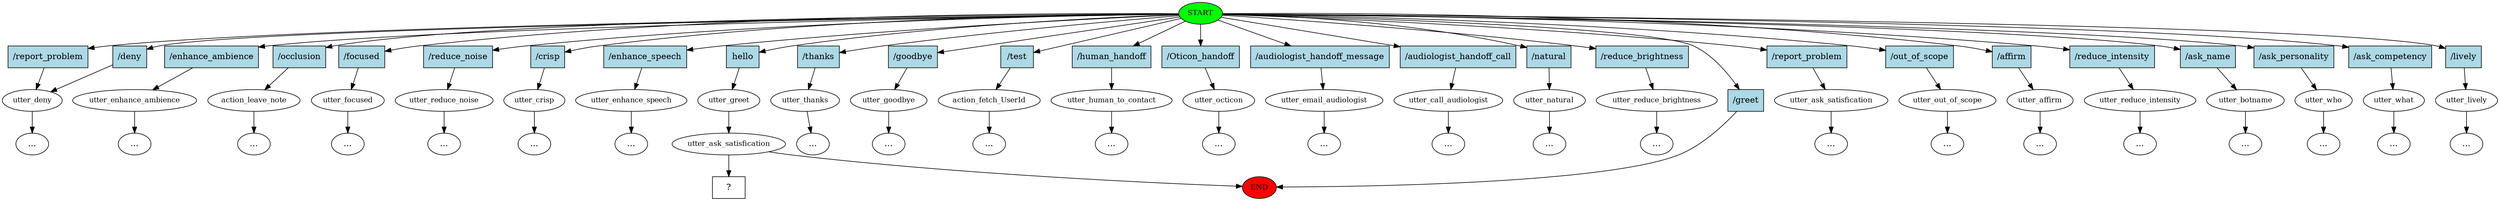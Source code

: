 digraph  {
0 [class="start active", fillcolor=green, fontsize=12, label=START, style=filled];
"-1" [class=end, fillcolor=red, fontsize=12, label=END, style=filled];
1 [class="", fontsize=12, label=utter_deny];
2 [class="", fontsize=12, label=utter_enhance_ambience];
3 [class="", fontsize=12, label=action_leave_note];
"-5" [class=ellipsis, label="..."];
4 [class="", fontsize=12, label=utter_focused];
"-7" [class=ellipsis, label="..."];
6 [class="", fontsize=12, label=utter_reduce_noise];
"-11" [class=ellipsis, label="..."];
10 [class="", fontsize=12, label=utter_crisp];
"-13" [class=ellipsis, label="..."];
12 [class="", fontsize=12, label=utter_enhance_speech];
"-17" [class=ellipsis, label="..."];
16 [class=active, fontsize=12, label=utter_greet];
17 [class=active, fontsize=12, label=utter_ask_satisfication];
18 [class="", fontsize=12, label=utter_thanks];
"-18" [class=ellipsis, label="..."];
20 [class="", fontsize=12, label=utter_goodbye];
"-20" [class=ellipsis, label="..."];
21 [class="", fontsize=12, label=action_fetch_UserId];
"-21" [class=ellipsis, label="..."];
23 [class="", fontsize=12, label=utter_human_to_contact];
"-23" [class=ellipsis, label="..."];
24 [class="", fontsize=12, label=utter_octicon];
"-24" [class=ellipsis, label="..."];
25 [class="", fontsize=12, label=utter_email_audiologist];
"-25" [class=ellipsis, label="..."];
26 [class="", fontsize=12, label=utter_call_audiologist];
"-26" [class=ellipsis, label="..."];
27 [class="", fontsize=12, label=utter_natural];
"-28" [class=ellipsis, label="..."];
29 [class="", fontsize=12, label=utter_reduce_brightness];
"-32" [class=ellipsis, label="..."];
33 [class="", fontsize=12, label=utter_ask_satisfication];
"-33" [class=ellipsis, label="..."];
34 [class="", fontsize=12, label=utter_out_of_scope];
"-34" [class=ellipsis, label="..."];
35 [class="", fontsize=12, label=utter_affirm];
"-35" [class=ellipsis, label="..."];
"-36" [class=ellipsis, label="..."];
37 [class="", fontsize=12, label=utter_reduce_intensity];
"-40" [class=ellipsis, label="..."];
41 [class="", fontsize=12, label=utter_botname];
"-41" [class=ellipsis, label="..."];
42 [class="", fontsize=12, label=utter_who];
"-42" [class=ellipsis, label="..."];
43 [class="", fontsize=12, label=utter_what];
"-43" [class=ellipsis, label="..."];
44 [class="", fontsize=12, label=utter_lively];
"-45" [class=ellipsis, label="..."];
"-48" [class=ellipsis, label="..."];
51 [class="intent dashed active", label="  ?  ", shape=rect];
52 [class=intent, fillcolor=lightblue, label="/report_problem", shape=rect, style=filled];
53 [class=intent, fillcolor=lightblue, label="/deny", shape=rect, style=filled];
54 [class=intent, fillcolor=lightblue, label="/enhance_ambience", shape=rect, style=filled];
55 [class=intent, fillcolor=lightblue, label="/occlusion", shape=rect, style=filled];
56 [class=intent, fillcolor=lightblue, label="/focused", shape=rect, style=filled];
57 [class=intent, fillcolor=lightblue, label="/reduce_noise", shape=rect, style=filled];
58 [class=intent, fillcolor=lightblue, label="/crisp", shape=rect, style=filled];
59 [class=intent, fillcolor=lightblue, label="/enhance_speech", shape=rect, style=filled];
60 [class="intent active", fillcolor=lightblue, label=hello, shape=rect, style=filled];
61 [class=intent, fillcolor=lightblue, label="/thanks", shape=rect, style=filled];
62 [class=intent, fillcolor=lightblue, label="/goodbye", shape=rect, style=filled];
63 [class=intent, fillcolor=lightblue, label="/test", shape=rect, style=filled];
64 [class=intent, fillcolor=lightblue, label="/human_handoff", shape=rect, style=filled];
65 [class=intent, fillcolor=lightblue, label="/Oticon_handoff", shape=rect, style=filled];
66 [class=intent, fillcolor=lightblue, label="/audiologist_handoff_message", shape=rect, style=filled];
67 [class=intent, fillcolor=lightblue, label="/audiologist_handoff_call", shape=rect, style=filled];
68 [class=intent, fillcolor=lightblue, label="/natural", shape=rect, style=filled];
69 [class=intent, fillcolor=lightblue, label="/reduce_brightness", shape=rect, style=filled];
70 [class=intent, fillcolor=lightblue, label="/greet", shape=rect, style=filled];
71 [class=intent, fillcolor=lightblue, label="/report_problem", shape=rect, style=filled];
72 [class=intent, fillcolor=lightblue, label="/out_of_scope", shape=rect, style=filled];
73 [class=intent, fillcolor=lightblue, label="/affirm", shape=rect, style=filled];
74 [class=intent, fillcolor=lightblue, label="/reduce_intensity", shape=rect, style=filled];
75 [class=intent, fillcolor=lightblue, label="/ask_name", shape=rect, style=filled];
76 [class=intent, fillcolor=lightblue, label="/ask_personality", shape=rect, style=filled];
77 [class=intent, fillcolor=lightblue, label="/ask_competency", shape=rect, style=filled];
78 [class=intent, fillcolor=lightblue, label="/lively", shape=rect, style=filled];
0 -> 52  [class="", key=0];
0 -> 53  [class="", key=0];
0 -> 54  [class="", key=0];
0 -> 55  [class="", key=0];
0 -> 56  [class="", key=0];
0 -> 57  [class="", key=0];
0 -> 58  [class="", key=0];
0 -> 59  [class="", key=0];
0 -> 60  [class=active, key=0];
0 -> 61  [class="", key=0];
0 -> 62  [class="", key=0];
0 -> 63  [class="", key=0];
0 -> 64  [class="", key=0];
0 -> 65  [class="", key=0];
0 -> 66  [class="", key=0];
0 -> 67  [class="", key=0];
0 -> 68  [class="", key=0];
0 -> 69  [class="", key=0];
0 -> 70  [class="", key=0];
0 -> 71  [class="", key=0];
0 -> 72  [class="", key=0];
0 -> 73  [class="", key=0];
0 -> 74  [class="", key=0];
0 -> 75  [class="", key=0];
0 -> 76  [class="", key=0];
0 -> 77  [class="", key=0];
0 -> 78  [class="", key=0];
1 -> "-36"  [class="", key=NONE, label=""];
2 -> "-48"  [class="", key=NONE, label=""];
3 -> "-5"  [class="", key=NONE, label=""];
4 -> "-7"  [class="", key=NONE, label=""];
6 -> "-11"  [class="", key=NONE, label=""];
10 -> "-13"  [class="", key=NONE, label=""];
12 -> "-17"  [class="", key=NONE, label=""];
16 -> 17  [class=active, key=NONE, label=""];
17 -> "-1"  [class="", key=NONE, label=""];
17 -> 51  [class=active, key=NONE, label=""];
18 -> "-18"  [class="", key=NONE, label=""];
20 -> "-20"  [class="", key=NONE, label=""];
21 -> "-21"  [class="", key=NONE, label=""];
23 -> "-23"  [class="", key=NONE, label=""];
24 -> "-24"  [class="", key=NONE, label=""];
25 -> "-25"  [class="", key=NONE, label=""];
26 -> "-26"  [class="", key=NONE, label=""];
27 -> "-28"  [class="", key=NONE, label=""];
29 -> "-32"  [class="", key=NONE, label=""];
33 -> "-33"  [class="", key=NONE, label=""];
34 -> "-34"  [class="", key=NONE, label=""];
35 -> "-35"  [class="", key=NONE, label=""];
37 -> "-40"  [class="", key=NONE, label=""];
41 -> "-41"  [class="", key=NONE, label=""];
42 -> "-42"  [class="", key=NONE, label=""];
43 -> "-43"  [class="", key=NONE, label=""];
44 -> "-45"  [class="", key=NONE, label=""];
52 -> 1  [class="", key=0];
53 -> 1  [class="", key=0];
54 -> 2  [class="", key=0];
55 -> 3  [class="", key=0];
56 -> 4  [class="", key=0];
57 -> 6  [class="", key=0];
58 -> 10  [class="", key=0];
59 -> 12  [class="", key=0];
60 -> 16  [class=active, key=0];
61 -> 18  [class="", key=0];
62 -> 20  [class="", key=0];
63 -> 21  [class="", key=0];
64 -> 23  [class="", key=0];
65 -> 24  [class="", key=0];
66 -> 25  [class="", key=0];
67 -> 26  [class="", key=0];
68 -> 27  [class="", key=0];
69 -> 29  [class="", key=0];
70 -> "-1"  [class="", key=0];
71 -> 33  [class="", key=0];
72 -> 34  [class="", key=0];
73 -> 35  [class="", key=0];
74 -> 37  [class="", key=0];
75 -> 41  [class="", key=0];
76 -> 42  [class="", key=0];
77 -> 43  [class="", key=0];
78 -> 44  [class="", key=0];
}
